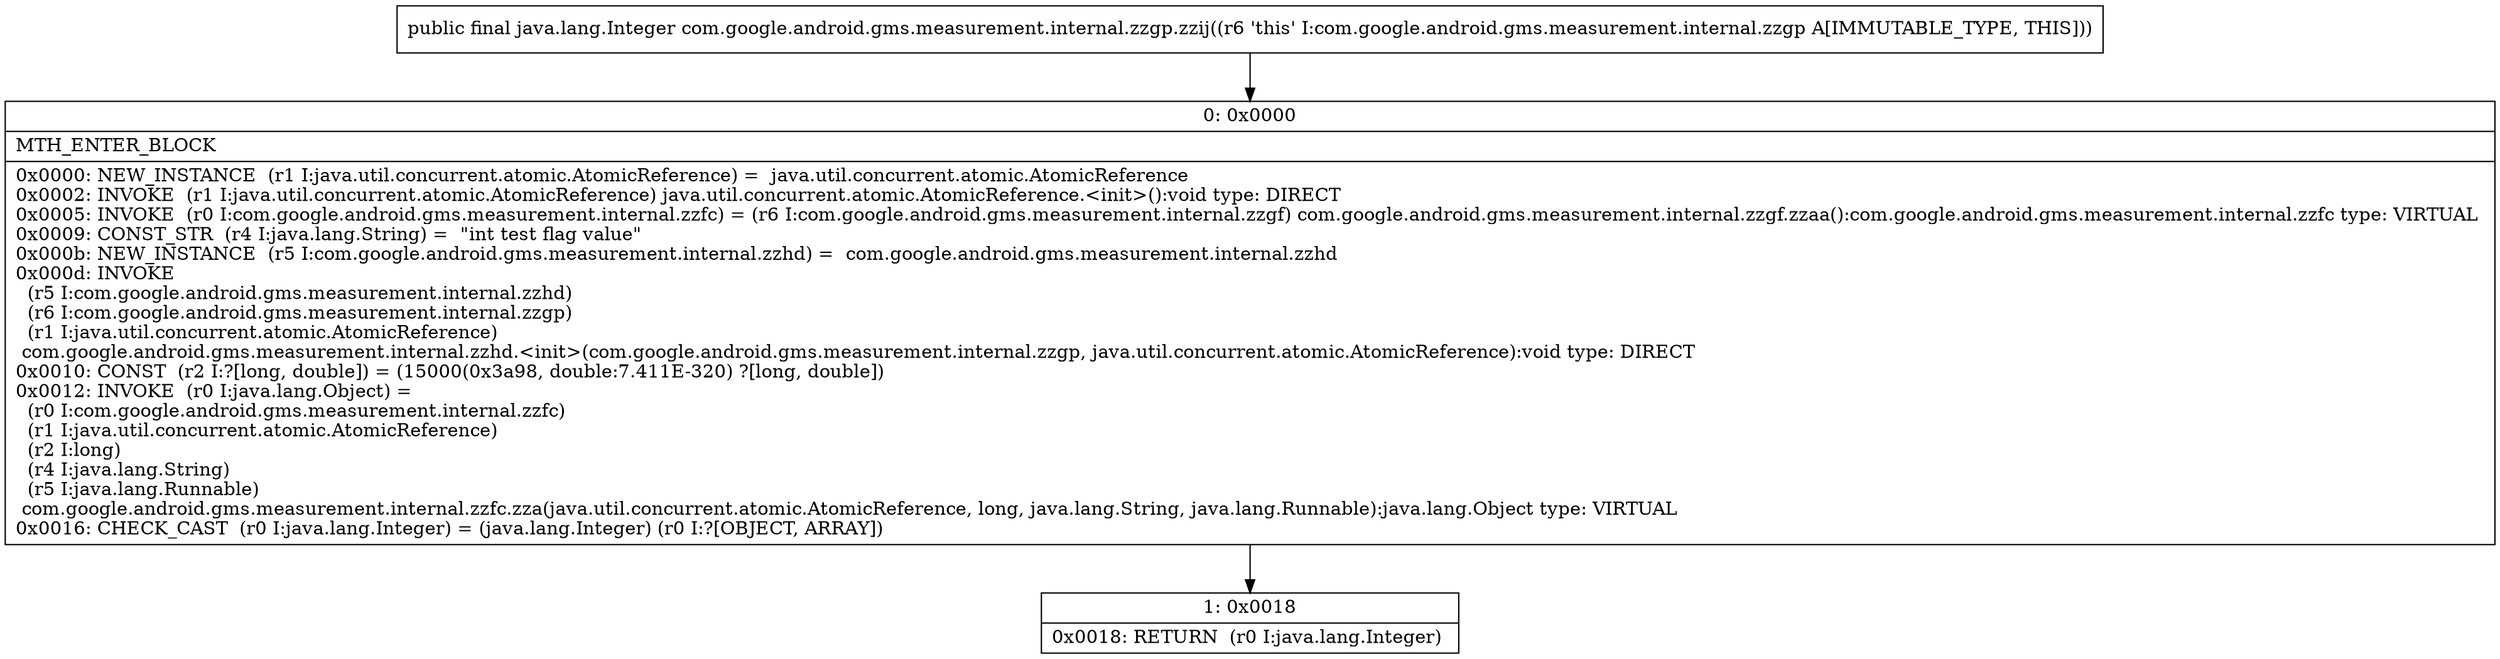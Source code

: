 digraph "CFG forcom.google.android.gms.measurement.internal.zzgp.zzij()Ljava\/lang\/Integer;" {
Node_0 [shape=record,label="{0\:\ 0x0000|MTH_ENTER_BLOCK\l|0x0000: NEW_INSTANCE  (r1 I:java.util.concurrent.atomic.AtomicReference) =  java.util.concurrent.atomic.AtomicReference \l0x0002: INVOKE  (r1 I:java.util.concurrent.atomic.AtomicReference) java.util.concurrent.atomic.AtomicReference.\<init\>():void type: DIRECT \l0x0005: INVOKE  (r0 I:com.google.android.gms.measurement.internal.zzfc) = (r6 I:com.google.android.gms.measurement.internal.zzgf) com.google.android.gms.measurement.internal.zzgf.zzaa():com.google.android.gms.measurement.internal.zzfc type: VIRTUAL \l0x0009: CONST_STR  (r4 I:java.lang.String) =  \"int test flag value\" \l0x000b: NEW_INSTANCE  (r5 I:com.google.android.gms.measurement.internal.zzhd) =  com.google.android.gms.measurement.internal.zzhd \l0x000d: INVOKE  \l  (r5 I:com.google.android.gms.measurement.internal.zzhd)\l  (r6 I:com.google.android.gms.measurement.internal.zzgp)\l  (r1 I:java.util.concurrent.atomic.AtomicReference)\l com.google.android.gms.measurement.internal.zzhd.\<init\>(com.google.android.gms.measurement.internal.zzgp, java.util.concurrent.atomic.AtomicReference):void type: DIRECT \l0x0010: CONST  (r2 I:?[long, double]) = (15000(0x3a98, double:7.411E\-320) ?[long, double]) \l0x0012: INVOKE  (r0 I:java.lang.Object) = \l  (r0 I:com.google.android.gms.measurement.internal.zzfc)\l  (r1 I:java.util.concurrent.atomic.AtomicReference)\l  (r2 I:long)\l  (r4 I:java.lang.String)\l  (r5 I:java.lang.Runnable)\l com.google.android.gms.measurement.internal.zzfc.zza(java.util.concurrent.atomic.AtomicReference, long, java.lang.String, java.lang.Runnable):java.lang.Object type: VIRTUAL \l0x0016: CHECK_CAST  (r0 I:java.lang.Integer) = (java.lang.Integer) (r0 I:?[OBJECT, ARRAY]) \l}"];
Node_1 [shape=record,label="{1\:\ 0x0018|0x0018: RETURN  (r0 I:java.lang.Integer) \l}"];
MethodNode[shape=record,label="{public final java.lang.Integer com.google.android.gms.measurement.internal.zzgp.zzij((r6 'this' I:com.google.android.gms.measurement.internal.zzgp A[IMMUTABLE_TYPE, THIS])) }"];
MethodNode -> Node_0;
Node_0 -> Node_1;
}

